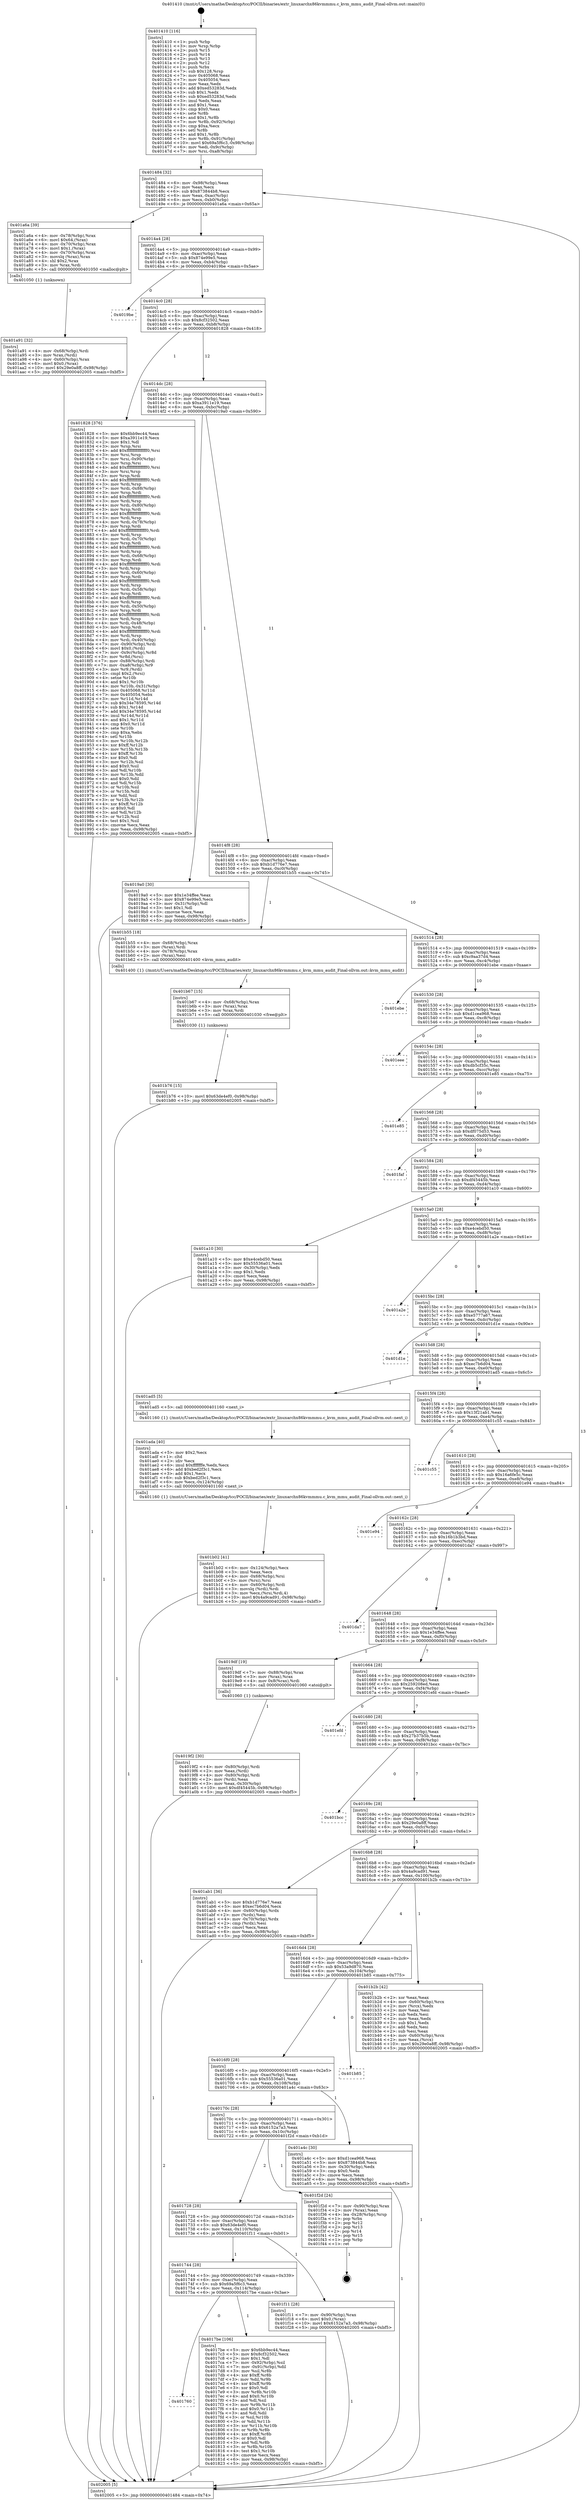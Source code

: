 digraph "0x401410" {
  label = "0x401410 (/mnt/c/Users/mathe/Desktop/tcc/POCII/binaries/extr_linuxarchx86kvmmmu.c_kvm_mmu_audit_Final-ollvm.out::main(0))"
  labelloc = "t"
  node[shape=record]

  Entry [label="",width=0.3,height=0.3,shape=circle,fillcolor=black,style=filled]
  "0x401484" [label="{
     0x401484 [32]\l
     | [instrs]\l
     &nbsp;&nbsp;0x401484 \<+6\>: mov -0x98(%rbp),%eax\l
     &nbsp;&nbsp;0x40148a \<+2\>: mov %eax,%ecx\l
     &nbsp;&nbsp;0x40148c \<+6\>: sub $0x873844b8,%ecx\l
     &nbsp;&nbsp;0x401492 \<+6\>: mov %eax,-0xac(%rbp)\l
     &nbsp;&nbsp;0x401498 \<+6\>: mov %ecx,-0xb0(%rbp)\l
     &nbsp;&nbsp;0x40149e \<+6\>: je 0000000000401a6a \<main+0x65a\>\l
  }"]
  "0x401a6a" [label="{
     0x401a6a [39]\l
     | [instrs]\l
     &nbsp;&nbsp;0x401a6a \<+4\>: mov -0x78(%rbp),%rax\l
     &nbsp;&nbsp;0x401a6e \<+6\>: movl $0x64,(%rax)\l
     &nbsp;&nbsp;0x401a74 \<+4\>: mov -0x70(%rbp),%rax\l
     &nbsp;&nbsp;0x401a78 \<+6\>: movl $0x1,(%rax)\l
     &nbsp;&nbsp;0x401a7e \<+4\>: mov -0x70(%rbp),%rax\l
     &nbsp;&nbsp;0x401a82 \<+3\>: movslq (%rax),%rax\l
     &nbsp;&nbsp;0x401a85 \<+4\>: shl $0x2,%rax\l
     &nbsp;&nbsp;0x401a89 \<+3\>: mov %rax,%rdi\l
     &nbsp;&nbsp;0x401a8c \<+5\>: call 0000000000401050 \<malloc@plt\>\l
     | [calls]\l
     &nbsp;&nbsp;0x401050 \{1\} (unknown)\l
  }"]
  "0x4014a4" [label="{
     0x4014a4 [28]\l
     | [instrs]\l
     &nbsp;&nbsp;0x4014a4 \<+5\>: jmp 00000000004014a9 \<main+0x99\>\l
     &nbsp;&nbsp;0x4014a9 \<+6\>: mov -0xac(%rbp),%eax\l
     &nbsp;&nbsp;0x4014af \<+5\>: sub $0x874e99e5,%eax\l
     &nbsp;&nbsp;0x4014b4 \<+6\>: mov %eax,-0xb4(%rbp)\l
     &nbsp;&nbsp;0x4014ba \<+6\>: je 00000000004019be \<main+0x5ae\>\l
  }"]
  Exit [label="",width=0.3,height=0.3,shape=circle,fillcolor=black,style=filled,peripheries=2]
  "0x4019be" [label="{
     0x4019be\l
  }", style=dashed]
  "0x4014c0" [label="{
     0x4014c0 [28]\l
     | [instrs]\l
     &nbsp;&nbsp;0x4014c0 \<+5\>: jmp 00000000004014c5 \<main+0xb5\>\l
     &nbsp;&nbsp;0x4014c5 \<+6\>: mov -0xac(%rbp),%eax\l
     &nbsp;&nbsp;0x4014cb \<+5\>: sub $0x8cf32502,%eax\l
     &nbsp;&nbsp;0x4014d0 \<+6\>: mov %eax,-0xb8(%rbp)\l
     &nbsp;&nbsp;0x4014d6 \<+6\>: je 0000000000401828 \<main+0x418\>\l
  }"]
  "0x401b76" [label="{
     0x401b76 [15]\l
     | [instrs]\l
     &nbsp;&nbsp;0x401b76 \<+10\>: movl $0x63de4ef0,-0x98(%rbp)\l
     &nbsp;&nbsp;0x401b80 \<+5\>: jmp 0000000000402005 \<main+0xbf5\>\l
  }"]
  "0x401828" [label="{
     0x401828 [376]\l
     | [instrs]\l
     &nbsp;&nbsp;0x401828 \<+5\>: mov $0x6bb9ec44,%eax\l
     &nbsp;&nbsp;0x40182d \<+5\>: mov $0xa3911e19,%ecx\l
     &nbsp;&nbsp;0x401832 \<+2\>: mov $0x1,%dl\l
     &nbsp;&nbsp;0x401834 \<+3\>: mov %rsp,%rsi\l
     &nbsp;&nbsp;0x401837 \<+4\>: add $0xfffffffffffffff0,%rsi\l
     &nbsp;&nbsp;0x40183b \<+3\>: mov %rsi,%rsp\l
     &nbsp;&nbsp;0x40183e \<+7\>: mov %rsi,-0x90(%rbp)\l
     &nbsp;&nbsp;0x401845 \<+3\>: mov %rsp,%rsi\l
     &nbsp;&nbsp;0x401848 \<+4\>: add $0xfffffffffffffff0,%rsi\l
     &nbsp;&nbsp;0x40184c \<+3\>: mov %rsi,%rsp\l
     &nbsp;&nbsp;0x40184f \<+3\>: mov %rsp,%rdi\l
     &nbsp;&nbsp;0x401852 \<+4\>: add $0xfffffffffffffff0,%rdi\l
     &nbsp;&nbsp;0x401856 \<+3\>: mov %rdi,%rsp\l
     &nbsp;&nbsp;0x401859 \<+7\>: mov %rdi,-0x88(%rbp)\l
     &nbsp;&nbsp;0x401860 \<+3\>: mov %rsp,%rdi\l
     &nbsp;&nbsp;0x401863 \<+4\>: add $0xfffffffffffffff0,%rdi\l
     &nbsp;&nbsp;0x401867 \<+3\>: mov %rdi,%rsp\l
     &nbsp;&nbsp;0x40186a \<+4\>: mov %rdi,-0x80(%rbp)\l
     &nbsp;&nbsp;0x40186e \<+3\>: mov %rsp,%rdi\l
     &nbsp;&nbsp;0x401871 \<+4\>: add $0xfffffffffffffff0,%rdi\l
     &nbsp;&nbsp;0x401875 \<+3\>: mov %rdi,%rsp\l
     &nbsp;&nbsp;0x401878 \<+4\>: mov %rdi,-0x78(%rbp)\l
     &nbsp;&nbsp;0x40187c \<+3\>: mov %rsp,%rdi\l
     &nbsp;&nbsp;0x40187f \<+4\>: add $0xfffffffffffffff0,%rdi\l
     &nbsp;&nbsp;0x401883 \<+3\>: mov %rdi,%rsp\l
     &nbsp;&nbsp;0x401886 \<+4\>: mov %rdi,-0x70(%rbp)\l
     &nbsp;&nbsp;0x40188a \<+3\>: mov %rsp,%rdi\l
     &nbsp;&nbsp;0x40188d \<+4\>: add $0xfffffffffffffff0,%rdi\l
     &nbsp;&nbsp;0x401891 \<+3\>: mov %rdi,%rsp\l
     &nbsp;&nbsp;0x401894 \<+4\>: mov %rdi,-0x68(%rbp)\l
     &nbsp;&nbsp;0x401898 \<+3\>: mov %rsp,%rdi\l
     &nbsp;&nbsp;0x40189b \<+4\>: add $0xfffffffffffffff0,%rdi\l
     &nbsp;&nbsp;0x40189f \<+3\>: mov %rdi,%rsp\l
     &nbsp;&nbsp;0x4018a2 \<+4\>: mov %rdi,-0x60(%rbp)\l
     &nbsp;&nbsp;0x4018a6 \<+3\>: mov %rsp,%rdi\l
     &nbsp;&nbsp;0x4018a9 \<+4\>: add $0xfffffffffffffff0,%rdi\l
     &nbsp;&nbsp;0x4018ad \<+3\>: mov %rdi,%rsp\l
     &nbsp;&nbsp;0x4018b0 \<+4\>: mov %rdi,-0x58(%rbp)\l
     &nbsp;&nbsp;0x4018b4 \<+3\>: mov %rsp,%rdi\l
     &nbsp;&nbsp;0x4018b7 \<+4\>: add $0xfffffffffffffff0,%rdi\l
     &nbsp;&nbsp;0x4018bb \<+3\>: mov %rdi,%rsp\l
     &nbsp;&nbsp;0x4018be \<+4\>: mov %rdi,-0x50(%rbp)\l
     &nbsp;&nbsp;0x4018c2 \<+3\>: mov %rsp,%rdi\l
     &nbsp;&nbsp;0x4018c5 \<+4\>: add $0xfffffffffffffff0,%rdi\l
     &nbsp;&nbsp;0x4018c9 \<+3\>: mov %rdi,%rsp\l
     &nbsp;&nbsp;0x4018cc \<+4\>: mov %rdi,-0x48(%rbp)\l
     &nbsp;&nbsp;0x4018d0 \<+3\>: mov %rsp,%rdi\l
     &nbsp;&nbsp;0x4018d3 \<+4\>: add $0xfffffffffffffff0,%rdi\l
     &nbsp;&nbsp;0x4018d7 \<+3\>: mov %rdi,%rsp\l
     &nbsp;&nbsp;0x4018da \<+4\>: mov %rdi,-0x40(%rbp)\l
     &nbsp;&nbsp;0x4018de \<+7\>: mov -0x90(%rbp),%rdi\l
     &nbsp;&nbsp;0x4018e5 \<+6\>: movl $0x0,(%rdi)\l
     &nbsp;&nbsp;0x4018eb \<+7\>: mov -0x9c(%rbp),%r8d\l
     &nbsp;&nbsp;0x4018f2 \<+3\>: mov %r8d,(%rsi)\l
     &nbsp;&nbsp;0x4018f5 \<+7\>: mov -0x88(%rbp),%rdi\l
     &nbsp;&nbsp;0x4018fc \<+7\>: mov -0xa8(%rbp),%r9\l
     &nbsp;&nbsp;0x401903 \<+3\>: mov %r9,(%rdi)\l
     &nbsp;&nbsp;0x401906 \<+3\>: cmpl $0x2,(%rsi)\l
     &nbsp;&nbsp;0x401909 \<+4\>: setne %r10b\l
     &nbsp;&nbsp;0x40190d \<+4\>: and $0x1,%r10b\l
     &nbsp;&nbsp;0x401911 \<+4\>: mov %r10b,-0x31(%rbp)\l
     &nbsp;&nbsp;0x401915 \<+8\>: mov 0x405068,%r11d\l
     &nbsp;&nbsp;0x40191d \<+7\>: mov 0x405054,%ebx\l
     &nbsp;&nbsp;0x401924 \<+3\>: mov %r11d,%r14d\l
     &nbsp;&nbsp;0x401927 \<+7\>: sub $0x34e78595,%r14d\l
     &nbsp;&nbsp;0x40192e \<+4\>: sub $0x1,%r14d\l
     &nbsp;&nbsp;0x401932 \<+7\>: add $0x34e78595,%r14d\l
     &nbsp;&nbsp;0x401939 \<+4\>: imul %r14d,%r11d\l
     &nbsp;&nbsp;0x40193d \<+4\>: and $0x1,%r11d\l
     &nbsp;&nbsp;0x401941 \<+4\>: cmp $0x0,%r11d\l
     &nbsp;&nbsp;0x401945 \<+4\>: sete %r10b\l
     &nbsp;&nbsp;0x401949 \<+3\>: cmp $0xa,%ebx\l
     &nbsp;&nbsp;0x40194c \<+4\>: setl %r15b\l
     &nbsp;&nbsp;0x401950 \<+3\>: mov %r10b,%r12b\l
     &nbsp;&nbsp;0x401953 \<+4\>: xor $0xff,%r12b\l
     &nbsp;&nbsp;0x401957 \<+3\>: mov %r15b,%r13b\l
     &nbsp;&nbsp;0x40195a \<+4\>: xor $0xff,%r13b\l
     &nbsp;&nbsp;0x40195e \<+3\>: xor $0x0,%dl\l
     &nbsp;&nbsp;0x401961 \<+3\>: mov %r12b,%sil\l
     &nbsp;&nbsp;0x401964 \<+4\>: and $0x0,%sil\l
     &nbsp;&nbsp;0x401968 \<+3\>: and %dl,%r10b\l
     &nbsp;&nbsp;0x40196b \<+3\>: mov %r13b,%dil\l
     &nbsp;&nbsp;0x40196e \<+4\>: and $0x0,%dil\l
     &nbsp;&nbsp;0x401972 \<+3\>: and %dl,%r15b\l
     &nbsp;&nbsp;0x401975 \<+3\>: or %r10b,%sil\l
     &nbsp;&nbsp;0x401978 \<+3\>: or %r15b,%dil\l
     &nbsp;&nbsp;0x40197b \<+3\>: xor %dil,%sil\l
     &nbsp;&nbsp;0x40197e \<+3\>: or %r13b,%r12b\l
     &nbsp;&nbsp;0x401981 \<+4\>: xor $0xff,%r12b\l
     &nbsp;&nbsp;0x401985 \<+3\>: or $0x0,%dl\l
     &nbsp;&nbsp;0x401988 \<+3\>: and %dl,%r12b\l
     &nbsp;&nbsp;0x40198b \<+3\>: or %r12b,%sil\l
     &nbsp;&nbsp;0x40198e \<+4\>: test $0x1,%sil\l
     &nbsp;&nbsp;0x401992 \<+3\>: cmovne %ecx,%eax\l
     &nbsp;&nbsp;0x401995 \<+6\>: mov %eax,-0x98(%rbp)\l
     &nbsp;&nbsp;0x40199b \<+5\>: jmp 0000000000402005 \<main+0xbf5\>\l
  }"]
  "0x4014dc" [label="{
     0x4014dc [28]\l
     | [instrs]\l
     &nbsp;&nbsp;0x4014dc \<+5\>: jmp 00000000004014e1 \<main+0xd1\>\l
     &nbsp;&nbsp;0x4014e1 \<+6\>: mov -0xac(%rbp),%eax\l
     &nbsp;&nbsp;0x4014e7 \<+5\>: sub $0xa3911e19,%eax\l
     &nbsp;&nbsp;0x4014ec \<+6\>: mov %eax,-0xbc(%rbp)\l
     &nbsp;&nbsp;0x4014f2 \<+6\>: je 00000000004019a0 \<main+0x590\>\l
  }"]
  "0x401b67" [label="{
     0x401b67 [15]\l
     | [instrs]\l
     &nbsp;&nbsp;0x401b67 \<+4\>: mov -0x68(%rbp),%rax\l
     &nbsp;&nbsp;0x401b6b \<+3\>: mov (%rax),%rax\l
     &nbsp;&nbsp;0x401b6e \<+3\>: mov %rax,%rdi\l
     &nbsp;&nbsp;0x401b71 \<+5\>: call 0000000000401030 \<free@plt\>\l
     | [calls]\l
     &nbsp;&nbsp;0x401030 \{1\} (unknown)\l
  }"]
  "0x4019a0" [label="{
     0x4019a0 [30]\l
     | [instrs]\l
     &nbsp;&nbsp;0x4019a0 \<+5\>: mov $0x1e34ffee,%eax\l
     &nbsp;&nbsp;0x4019a5 \<+5\>: mov $0x874e99e5,%ecx\l
     &nbsp;&nbsp;0x4019aa \<+3\>: mov -0x31(%rbp),%dl\l
     &nbsp;&nbsp;0x4019ad \<+3\>: test $0x1,%dl\l
     &nbsp;&nbsp;0x4019b0 \<+3\>: cmovne %ecx,%eax\l
     &nbsp;&nbsp;0x4019b3 \<+6\>: mov %eax,-0x98(%rbp)\l
     &nbsp;&nbsp;0x4019b9 \<+5\>: jmp 0000000000402005 \<main+0xbf5\>\l
  }"]
  "0x4014f8" [label="{
     0x4014f8 [28]\l
     | [instrs]\l
     &nbsp;&nbsp;0x4014f8 \<+5\>: jmp 00000000004014fd \<main+0xed\>\l
     &nbsp;&nbsp;0x4014fd \<+6\>: mov -0xac(%rbp),%eax\l
     &nbsp;&nbsp;0x401503 \<+5\>: sub $0xb1d776e7,%eax\l
     &nbsp;&nbsp;0x401508 \<+6\>: mov %eax,-0xc0(%rbp)\l
     &nbsp;&nbsp;0x40150e \<+6\>: je 0000000000401b55 \<main+0x745\>\l
  }"]
  "0x401b02" [label="{
     0x401b02 [41]\l
     | [instrs]\l
     &nbsp;&nbsp;0x401b02 \<+6\>: mov -0x124(%rbp),%ecx\l
     &nbsp;&nbsp;0x401b08 \<+3\>: imul %eax,%ecx\l
     &nbsp;&nbsp;0x401b0b \<+4\>: mov -0x68(%rbp),%rsi\l
     &nbsp;&nbsp;0x401b0f \<+3\>: mov (%rsi),%rsi\l
     &nbsp;&nbsp;0x401b12 \<+4\>: mov -0x60(%rbp),%rdi\l
     &nbsp;&nbsp;0x401b16 \<+3\>: movslq (%rdi),%rdi\l
     &nbsp;&nbsp;0x401b19 \<+3\>: mov %ecx,(%rsi,%rdi,4)\l
     &nbsp;&nbsp;0x401b1c \<+10\>: movl $0x4a9cad91,-0x98(%rbp)\l
     &nbsp;&nbsp;0x401b26 \<+5\>: jmp 0000000000402005 \<main+0xbf5\>\l
  }"]
  "0x401b55" [label="{
     0x401b55 [18]\l
     | [instrs]\l
     &nbsp;&nbsp;0x401b55 \<+4\>: mov -0x68(%rbp),%rax\l
     &nbsp;&nbsp;0x401b59 \<+3\>: mov (%rax),%rdi\l
     &nbsp;&nbsp;0x401b5c \<+4\>: mov -0x78(%rbp),%rax\l
     &nbsp;&nbsp;0x401b60 \<+2\>: mov (%rax),%esi\l
     &nbsp;&nbsp;0x401b62 \<+5\>: call 0000000000401400 \<kvm_mmu_audit\>\l
     | [calls]\l
     &nbsp;&nbsp;0x401400 \{1\} (/mnt/c/Users/mathe/Desktop/tcc/POCII/binaries/extr_linuxarchx86kvmmmu.c_kvm_mmu_audit_Final-ollvm.out::kvm_mmu_audit)\l
  }"]
  "0x401514" [label="{
     0x401514 [28]\l
     | [instrs]\l
     &nbsp;&nbsp;0x401514 \<+5\>: jmp 0000000000401519 \<main+0x109\>\l
     &nbsp;&nbsp;0x401519 \<+6\>: mov -0xac(%rbp),%eax\l
     &nbsp;&nbsp;0x40151f \<+5\>: sub $0xc9aa37d4,%eax\l
     &nbsp;&nbsp;0x401524 \<+6\>: mov %eax,-0xc4(%rbp)\l
     &nbsp;&nbsp;0x40152a \<+6\>: je 0000000000401ebe \<main+0xaae\>\l
  }"]
  "0x401ada" [label="{
     0x401ada [40]\l
     | [instrs]\l
     &nbsp;&nbsp;0x401ada \<+5\>: mov $0x2,%ecx\l
     &nbsp;&nbsp;0x401adf \<+1\>: cltd\l
     &nbsp;&nbsp;0x401ae0 \<+2\>: idiv %ecx\l
     &nbsp;&nbsp;0x401ae2 \<+6\>: imul $0xfffffffe,%edx,%ecx\l
     &nbsp;&nbsp;0x401ae8 \<+6\>: add $0xbed2f3c1,%ecx\l
     &nbsp;&nbsp;0x401aee \<+3\>: add $0x1,%ecx\l
     &nbsp;&nbsp;0x401af1 \<+6\>: sub $0xbed2f3c1,%ecx\l
     &nbsp;&nbsp;0x401af7 \<+6\>: mov %ecx,-0x124(%rbp)\l
     &nbsp;&nbsp;0x401afd \<+5\>: call 0000000000401160 \<next_i\>\l
     | [calls]\l
     &nbsp;&nbsp;0x401160 \{1\} (/mnt/c/Users/mathe/Desktop/tcc/POCII/binaries/extr_linuxarchx86kvmmmu.c_kvm_mmu_audit_Final-ollvm.out::next_i)\l
  }"]
  "0x401ebe" [label="{
     0x401ebe\l
  }", style=dashed]
  "0x401530" [label="{
     0x401530 [28]\l
     | [instrs]\l
     &nbsp;&nbsp;0x401530 \<+5\>: jmp 0000000000401535 \<main+0x125\>\l
     &nbsp;&nbsp;0x401535 \<+6\>: mov -0xac(%rbp),%eax\l
     &nbsp;&nbsp;0x40153b \<+5\>: sub $0xd1cea968,%eax\l
     &nbsp;&nbsp;0x401540 \<+6\>: mov %eax,-0xc8(%rbp)\l
     &nbsp;&nbsp;0x401546 \<+6\>: je 0000000000401eee \<main+0xade\>\l
  }"]
  "0x401a91" [label="{
     0x401a91 [32]\l
     | [instrs]\l
     &nbsp;&nbsp;0x401a91 \<+4\>: mov -0x68(%rbp),%rdi\l
     &nbsp;&nbsp;0x401a95 \<+3\>: mov %rax,(%rdi)\l
     &nbsp;&nbsp;0x401a98 \<+4\>: mov -0x60(%rbp),%rax\l
     &nbsp;&nbsp;0x401a9c \<+6\>: movl $0x0,(%rax)\l
     &nbsp;&nbsp;0x401aa2 \<+10\>: movl $0x29e0a8ff,-0x98(%rbp)\l
     &nbsp;&nbsp;0x401aac \<+5\>: jmp 0000000000402005 \<main+0xbf5\>\l
  }"]
  "0x401eee" [label="{
     0x401eee\l
  }", style=dashed]
  "0x40154c" [label="{
     0x40154c [28]\l
     | [instrs]\l
     &nbsp;&nbsp;0x40154c \<+5\>: jmp 0000000000401551 \<main+0x141\>\l
     &nbsp;&nbsp;0x401551 \<+6\>: mov -0xac(%rbp),%eax\l
     &nbsp;&nbsp;0x401557 \<+5\>: sub $0xdb5cf35c,%eax\l
     &nbsp;&nbsp;0x40155c \<+6\>: mov %eax,-0xcc(%rbp)\l
     &nbsp;&nbsp;0x401562 \<+6\>: je 0000000000401e85 \<main+0xa75\>\l
  }"]
  "0x4019f2" [label="{
     0x4019f2 [30]\l
     | [instrs]\l
     &nbsp;&nbsp;0x4019f2 \<+4\>: mov -0x80(%rbp),%rdi\l
     &nbsp;&nbsp;0x4019f6 \<+2\>: mov %eax,(%rdi)\l
     &nbsp;&nbsp;0x4019f8 \<+4\>: mov -0x80(%rbp),%rdi\l
     &nbsp;&nbsp;0x4019fc \<+2\>: mov (%rdi),%eax\l
     &nbsp;&nbsp;0x4019fe \<+3\>: mov %eax,-0x30(%rbp)\l
     &nbsp;&nbsp;0x401a01 \<+10\>: movl $0xdf45445b,-0x98(%rbp)\l
     &nbsp;&nbsp;0x401a0b \<+5\>: jmp 0000000000402005 \<main+0xbf5\>\l
  }"]
  "0x401e85" [label="{
     0x401e85\l
  }", style=dashed]
  "0x401568" [label="{
     0x401568 [28]\l
     | [instrs]\l
     &nbsp;&nbsp;0x401568 \<+5\>: jmp 000000000040156d \<main+0x15d\>\l
     &nbsp;&nbsp;0x40156d \<+6\>: mov -0xac(%rbp),%eax\l
     &nbsp;&nbsp;0x401573 \<+5\>: sub $0xdf075d53,%eax\l
     &nbsp;&nbsp;0x401578 \<+6\>: mov %eax,-0xd0(%rbp)\l
     &nbsp;&nbsp;0x40157e \<+6\>: je 0000000000401faf \<main+0xb9f\>\l
  }"]
  "0x401410" [label="{
     0x401410 [116]\l
     | [instrs]\l
     &nbsp;&nbsp;0x401410 \<+1\>: push %rbp\l
     &nbsp;&nbsp;0x401411 \<+3\>: mov %rsp,%rbp\l
     &nbsp;&nbsp;0x401414 \<+2\>: push %r15\l
     &nbsp;&nbsp;0x401416 \<+2\>: push %r14\l
     &nbsp;&nbsp;0x401418 \<+2\>: push %r13\l
     &nbsp;&nbsp;0x40141a \<+2\>: push %r12\l
     &nbsp;&nbsp;0x40141c \<+1\>: push %rbx\l
     &nbsp;&nbsp;0x40141d \<+7\>: sub $0x128,%rsp\l
     &nbsp;&nbsp;0x401424 \<+7\>: mov 0x405068,%eax\l
     &nbsp;&nbsp;0x40142b \<+7\>: mov 0x405054,%ecx\l
     &nbsp;&nbsp;0x401432 \<+2\>: mov %eax,%edx\l
     &nbsp;&nbsp;0x401434 \<+6\>: add $0xed53283d,%edx\l
     &nbsp;&nbsp;0x40143a \<+3\>: sub $0x1,%edx\l
     &nbsp;&nbsp;0x40143d \<+6\>: sub $0xed53283d,%edx\l
     &nbsp;&nbsp;0x401443 \<+3\>: imul %edx,%eax\l
     &nbsp;&nbsp;0x401446 \<+3\>: and $0x1,%eax\l
     &nbsp;&nbsp;0x401449 \<+3\>: cmp $0x0,%eax\l
     &nbsp;&nbsp;0x40144c \<+4\>: sete %r8b\l
     &nbsp;&nbsp;0x401450 \<+4\>: and $0x1,%r8b\l
     &nbsp;&nbsp;0x401454 \<+7\>: mov %r8b,-0x92(%rbp)\l
     &nbsp;&nbsp;0x40145b \<+3\>: cmp $0xa,%ecx\l
     &nbsp;&nbsp;0x40145e \<+4\>: setl %r8b\l
     &nbsp;&nbsp;0x401462 \<+4\>: and $0x1,%r8b\l
     &nbsp;&nbsp;0x401466 \<+7\>: mov %r8b,-0x91(%rbp)\l
     &nbsp;&nbsp;0x40146d \<+10\>: movl $0x69a5f6c3,-0x98(%rbp)\l
     &nbsp;&nbsp;0x401477 \<+6\>: mov %edi,-0x9c(%rbp)\l
     &nbsp;&nbsp;0x40147d \<+7\>: mov %rsi,-0xa8(%rbp)\l
  }"]
  "0x401faf" [label="{
     0x401faf\l
  }", style=dashed]
  "0x401584" [label="{
     0x401584 [28]\l
     | [instrs]\l
     &nbsp;&nbsp;0x401584 \<+5\>: jmp 0000000000401589 \<main+0x179\>\l
     &nbsp;&nbsp;0x401589 \<+6\>: mov -0xac(%rbp),%eax\l
     &nbsp;&nbsp;0x40158f \<+5\>: sub $0xdf45445b,%eax\l
     &nbsp;&nbsp;0x401594 \<+6\>: mov %eax,-0xd4(%rbp)\l
     &nbsp;&nbsp;0x40159a \<+6\>: je 0000000000401a10 \<main+0x600\>\l
  }"]
  "0x402005" [label="{
     0x402005 [5]\l
     | [instrs]\l
     &nbsp;&nbsp;0x402005 \<+5\>: jmp 0000000000401484 \<main+0x74\>\l
  }"]
  "0x401a10" [label="{
     0x401a10 [30]\l
     | [instrs]\l
     &nbsp;&nbsp;0x401a10 \<+5\>: mov $0xe4cebd50,%eax\l
     &nbsp;&nbsp;0x401a15 \<+5\>: mov $0x55536a01,%ecx\l
     &nbsp;&nbsp;0x401a1a \<+3\>: mov -0x30(%rbp),%edx\l
     &nbsp;&nbsp;0x401a1d \<+3\>: cmp $0x1,%edx\l
     &nbsp;&nbsp;0x401a20 \<+3\>: cmovl %ecx,%eax\l
     &nbsp;&nbsp;0x401a23 \<+6\>: mov %eax,-0x98(%rbp)\l
     &nbsp;&nbsp;0x401a29 \<+5\>: jmp 0000000000402005 \<main+0xbf5\>\l
  }"]
  "0x4015a0" [label="{
     0x4015a0 [28]\l
     | [instrs]\l
     &nbsp;&nbsp;0x4015a0 \<+5\>: jmp 00000000004015a5 \<main+0x195\>\l
     &nbsp;&nbsp;0x4015a5 \<+6\>: mov -0xac(%rbp),%eax\l
     &nbsp;&nbsp;0x4015ab \<+5\>: sub $0xe4cebd50,%eax\l
     &nbsp;&nbsp;0x4015b0 \<+6\>: mov %eax,-0xd8(%rbp)\l
     &nbsp;&nbsp;0x4015b6 \<+6\>: je 0000000000401a2e \<main+0x61e\>\l
  }"]
  "0x401760" [label="{
     0x401760\l
  }", style=dashed]
  "0x401a2e" [label="{
     0x401a2e\l
  }", style=dashed]
  "0x4015bc" [label="{
     0x4015bc [28]\l
     | [instrs]\l
     &nbsp;&nbsp;0x4015bc \<+5\>: jmp 00000000004015c1 \<main+0x1b1\>\l
     &nbsp;&nbsp;0x4015c1 \<+6\>: mov -0xac(%rbp),%eax\l
     &nbsp;&nbsp;0x4015c7 \<+5\>: sub $0xe5777a67,%eax\l
     &nbsp;&nbsp;0x4015cc \<+6\>: mov %eax,-0xdc(%rbp)\l
     &nbsp;&nbsp;0x4015d2 \<+6\>: je 0000000000401d1e \<main+0x90e\>\l
  }"]
  "0x4017be" [label="{
     0x4017be [106]\l
     | [instrs]\l
     &nbsp;&nbsp;0x4017be \<+5\>: mov $0x6bb9ec44,%eax\l
     &nbsp;&nbsp;0x4017c3 \<+5\>: mov $0x8cf32502,%ecx\l
     &nbsp;&nbsp;0x4017c8 \<+2\>: mov $0x1,%dl\l
     &nbsp;&nbsp;0x4017ca \<+7\>: mov -0x92(%rbp),%sil\l
     &nbsp;&nbsp;0x4017d1 \<+7\>: mov -0x91(%rbp),%dil\l
     &nbsp;&nbsp;0x4017d8 \<+3\>: mov %sil,%r8b\l
     &nbsp;&nbsp;0x4017db \<+4\>: xor $0xff,%r8b\l
     &nbsp;&nbsp;0x4017df \<+3\>: mov %dil,%r9b\l
     &nbsp;&nbsp;0x4017e2 \<+4\>: xor $0xff,%r9b\l
     &nbsp;&nbsp;0x4017e6 \<+3\>: xor $0x0,%dl\l
     &nbsp;&nbsp;0x4017e9 \<+3\>: mov %r8b,%r10b\l
     &nbsp;&nbsp;0x4017ec \<+4\>: and $0x0,%r10b\l
     &nbsp;&nbsp;0x4017f0 \<+3\>: and %dl,%sil\l
     &nbsp;&nbsp;0x4017f3 \<+3\>: mov %r9b,%r11b\l
     &nbsp;&nbsp;0x4017f6 \<+4\>: and $0x0,%r11b\l
     &nbsp;&nbsp;0x4017fa \<+3\>: and %dl,%dil\l
     &nbsp;&nbsp;0x4017fd \<+3\>: or %sil,%r10b\l
     &nbsp;&nbsp;0x401800 \<+3\>: or %dil,%r11b\l
     &nbsp;&nbsp;0x401803 \<+3\>: xor %r11b,%r10b\l
     &nbsp;&nbsp;0x401806 \<+3\>: or %r9b,%r8b\l
     &nbsp;&nbsp;0x401809 \<+4\>: xor $0xff,%r8b\l
     &nbsp;&nbsp;0x40180d \<+3\>: or $0x0,%dl\l
     &nbsp;&nbsp;0x401810 \<+3\>: and %dl,%r8b\l
     &nbsp;&nbsp;0x401813 \<+3\>: or %r8b,%r10b\l
     &nbsp;&nbsp;0x401816 \<+4\>: test $0x1,%r10b\l
     &nbsp;&nbsp;0x40181a \<+3\>: cmovne %ecx,%eax\l
     &nbsp;&nbsp;0x40181d \<+6\>: mov %eax,-0x98(%rbp)\l
     &nbsp;&nbsp;0x401823 \<+5\>: jmp 0000000000402005 \<main+0xbf5\>\l
  }"]
  "0x401d1e" [label="{
     0x401d1e\l
  }", style=dashed]
  "0x4015d8" [label="{
     0x4015d8 [28]\l
     | [instrs]\l
     &nbsp;&nbsp;0x4015d8 \<+5\>: jmp 00000000004015dd \<main+0x1cd\>\l
     &nbsp;&nbsp;0x4015dd \<+6\>: mov -0xac(%rbp),%eax\l
     &nbsp;&nbsp;0x4015e3 \<+5\>: sub $0xec7b6d04,%eax\l
     &nbsp;&nbsp;0x4015e8 \<+6\>: mov %eax,-0xe0(%rbp)\l
     &nbsp;&nbsp;0x4015ee \<+6\>: je 0000000000401ad5 \<main+0x6c5\>\l
  }"]
  "0x401744" [label="{
     0x401744 [28]\l
     | [instrs]\l
     &nbsp;&nbsp;0x401744 \<+5\>: jmp 0000000000401749 \<main+0x339\>\l
     &nbsp;&nbsp;0x401749 \<+6\>: mov -0xac(%rbp),%eax\l
     &nbsp;&nbsp;0x40174f \<+5\>: sub $0x69a5f6c3,%eax\l
     &nbsp;&nbsp;0x401754 \<+6\>: mov %eax,-0x114(%rbp)\l
     &nbsp;&nbsp;0x40175a \<+6\>: je 00000000004017be \<main+0x3ae\>\l
  }"]
  "0x401ad5" [label="{
     0x401ad5 [5]\l
     | [instrs]\l
     &nbsp;&nbsp;0x401ad5 \<+5\>: call 0000000000401160 \<next_i\>\l
     | [calls]\l
     &nbsp;&nbsp;0x401160 \{1\} (/mnt/c/Users/mathe/Desktop/tcc/POCII/binaries/extr_linuxarchx86kvmmmu.c_kvm_mmu_audit_Final-ollvm.out::next_i)\l
  }"]
  "0x4015f4" [label="{
     0x4015f4 [28]\l
     | [instrs]\l
     &nbsp;&nbsp;0x4015f4 \<+5\>: jmp 00000000004015f9 \<main+0x1e9\>\l
     &nbsp;&nbsp;0x4015f9 \<+6\>: mov -0xac(%rbp),%eax\l
     &nbsp;&nbsp;0x4015ff \<+5\>: sub $0x13f21ab1,%eax\l
     &nbsp;&nbsp;0x401604 \<+6\>: mov %eax,-0xe4(%rbp)\l
     &nbsp;&nbsp;0x40160a \<+6\>: je 0000000000401c55 \<main+0x845\>\l
  }"]
  "0x401f11" [label="{
     0x401f11 [28]\l
     | [instrs]\l
     &nbsp;&nbsp;0x401f11 \<+7\>: mov -0x90(%rbp),%rax\l
     &nbsp;&nbsp;0x401f18 \<+6\>: movl $0x0,(%rax)\l
     &nbsp;&nbsp;0x401f1e \<+10\>: movl $0x6152a7a3,-0x98(%rbp)\l
     &nbsp;&nbsp;0x401f28 \<+5\>: jmp 0000000000402005 \<main+0xbf5\>\l
  }"]
  "0x401c55" [label="{
     0x401c55\l
  }", style=dashed]
  "0x401610" [label="{
     0x401610 [28]\l
     | [instrs]\l
     &nbsp;&nbsp;0x401610 \<+5\>: jmp 0000000000401615 \<main+0x205\>\l
     &nbsp;&nbsp;0x401615 \<+6\>: mov -0xac(%rbp),%eax\l
     &nbsp;&nbsp;0x40161b \<+5\>: sub $0x16a6fe5c,%eax\l
     &nbsp;&nbsp;0x401620 \<+6\>: mov %eax,-0xe8(%rbp)\l
     &nbsp;&nbsp;0x401626 \<+6\>: je 0000000000401e94 \<main+0xa84\>\l
  }"]
  "0x401728" [label="{
     0x401728 [28]\l
     | [instrs]\l
     &nbsp;&nbsp;0x401728 \<+5\>: jmp 000000000040172d \<main+0x31d\>\l
     &nbsp;&nbsp;0x40172d \<+6\>: mov -0xac(%rbp),%eax\l
     &nbsp;&nbsp;0x401733 \<+5\>: sub $0x63de4ef0,%eax\l
     &nbsp;&nbsp;0x401738 \<+6\>: mov %eax,-0x110(%rbp)\l
     &nbsp;&nbsp;0x40173e \<+6\>: je 0000000000401f11 \<main+0xb01\>\l
  }"]
  "0x401e94" [label="{
     0x401e94\l
  }", style=dashed]
  "0x40162c" [label="{
     0x40162c [28]\l
     | [instrs]\l
     &nbsp;&nbsp;0x40162c \<+5\>: jmp 0000000000401631 \<main+0x221\>\l
     &nbsp;&nbsp;0x401631 \<+6\>: mov -0xac(%rbp),%eax\l
     &nbsp;&nbsp;0x401637 \<+5\>: sub $0x16b1b3bd,%eax\l
     &nbsp;&nbsp;0x40163c \<+6\>: mov %eax,-0xec(%rbp)\l
     &nbsp;&nbsp;0x401642 \<+6\>: je 0000000000401da7 \<main+0x997\>\l
  }"]
  "0x401f2d" [label="{
     0x401f2d [24]\l
     | [instrs]\l
     &nbsp;&nbsp;0x401f2d \<+7\>: mov -0x90(%rbp),%rax\l
     &nbsp;&nbsp;0x401f34 \<+2\>: mov (%rax),%eax\l
     &nbsp;&nbsp;0x401f36 \<+4\>: lea -0x28(%rbp),%rsp\l
     &nbsp;&nbsp;0x401f3a \<+1\>: pop %rbx\l
     &nbsp;&nbsp;0x401f3b \<+2\>: pop %r12\l
     &nbsp;&nbsp;0x401f3d \<+2\>: pop %r13\l
     &nbsp;&nbsp;0x401f3f \<+2\>: pop %r14\l
     &nbsp;&nbsp;0x401f41 \<+2\>: pop %r15\l
     &nbsp;&nbsp;0x401f43 \<+1\>: pop %rbp\l
     &nbsp;&nbsp;0x401f44 \<+1\>: ret\l
  }"]
  "0x401da7" [label="{
     0x401da7\l
  }", style=dashed]
  "0x401648" [label="{
     0x401648 [28]\l
     | [instrs]\l
     &nbsp;&nbsp;0x401648 \<+5\>: jmp 000000000040164d \<main+0x23d\>\l
     &nbsp;&nbsp;0x40164d \<+6\>: mov -0xac(%rbp),%eax\l
     &nbsp;&nbsp;0x401653 \<+5\>: sub $0x1e34ffee,%eax\l
     &nbsp;&nbsp;0x401658 \<+6\>: mov %eax,-0xf0(%rbp)\l
     &nbsp;&nbsp;0x40165e \<+6\>: je 00000000004019df \<main+0x5cf\>\l
  }"]
  "0x40170c" [label="{
     0x40170c [28]\l
     | [instrs]\l
     &nbsp;&nbsp;0x40170c \<+5\>: jmp 0000000000401711 \<main+0x301\>\l
     &nbsp;&nbsp;0x401711 \<+6\>: mov -0xac(%rbp),%eax\l
     &nbsp;&nbsp;0x401717 \<+5\>: sub $0x6152a7a3,%eax\l
     &nbsp;&nbsp;0x40171c \<+6\>: mov %eax,-0x10c(%rbp)\l
     &nbsp;&nbsp;0x401722 \<+6\>: je 0000000000401f2d \<main+0xb1d\>\l
  }"]
  "0x4019df" [label="{
     0x4019df [19]\l
     | [instrs]\l
     &nbsp;&nbsp;0x4019df \<+7\>: mov -0x88(%rbp),%rax\l
     &nbsp;&nbsp;0x4019e6 \<+3\>: mov (%rax),%rax\l
     &nbsp;&nbsp;0x4019e9 \<+4\>: mov 0x8(%rax),%rdi\l
     &nbsp;&nbsp;0x4019ed \<+5\>: call 0000000000401060 \<atoi@plt\>\l
     | [calls]\l
     &nbsp;&nbsp;0x401060 \{1\} (unknown)\l
  }"]
  "0x401664" [label="{
     0x401664 [28]\l
     | [instrs]\l
     &nbsp;&nbsp;0x401664 \<+5\>: jmp 0000000000401669 \<main+0x259\>\l
     &nbsp;&nbsp;0x401669 \<+6\>: mov -0xac(%rbp),%eax\l
     &nbsp;&nbsp;0x40166f \<+5\>: sub $0x259208ed,%eax\l
     &nbsp;&nbsp;0x401674 \<+6\>: mov %eax,-0xf4(%rbp)\l
     &nbsp;&nbsp;0x40167a \<+6\>: je 0000000000401efd \<main+0xaed\>\l
  }"]
  "0x401a4c" [label="{
     0x401a4c [30]\l
     | [instrs]\l
     &nbsp;&nbsp;0x401a4c \<+5\>: mov $0xd1cea968,%eax\l
     &nbsp;&nbsp;0x401a51 \<+5\>: mov $0x873844b8,%ecx\l
     &nbsp;&nbsp;0x401a56 \<+3\>: mov -0x30(%rbp),%edx\l
     &nbsp;&nbsp;0x401a59 \<+3\>: cmp $0x0,%edx\l
     &nbsp;&nbsp;0x401a5c \<+3\>: cmove %ecx,%eax\l
     &nbsp;&nbsp;0x401a5f \<+6\>: mov %eax,-0x98(%rbp)\l
     &nbsp;&nbsp;0x401a65 \<+5\>: jmp 0000000000402005 \<main+0xbf5\>\l
  }"]
  "0x401efd" [label="{
     0x401efd\l
  }", style=dashed]
  "0x401680" [label="{
     0x401680 [28]\l
     | [instrs]\l
     &nbsp;&nbsp;0x401680 \<+5\>: jmp 0000000000401685 \<main+0x275\>\l
     &nbsp;&nbsp;0x401685 \<+6\>: mov -0xac(%rbp),%eax\l
     &nbsp;&nbsp;0x40168b \<+5\>: sub $0x27b37b5b,%eax\l
     &nbsp;&nbsp;0x401690 \<+6\>: mov %eax,-0xf8(%rbp)\l
     &nbsp;&nbsp;0x401696 \<+6\>: je 0000000000401bcc \<main+0x7bc\>\l
  }"]
  "0x4016f0" [label="{
     0x4016f0 [28]\l
     | [instrs]\l
     &nbsp;&nbsp;0x4016f0 \<+5\>: jmp 00000000004016f5 \<main+0x2e5\>\l
     &nbsp;&nbsp;0x4016f5 \<+6\>: mov -0xac(%rbp),%eax\l
     &nbsp;&nbsp;0x4016fb \<+5\>: sub $0x55536a01,%eax\l
     &nbsp;&nbsp;0x401700 \<+6\>: mov %eax,-0x108(%rbp)\l
     &nbsp;&nbsp;0x401706 \<+6\>: je 0000000000401a4c \<main+0x63c\>\l
  }"]
  "0x401bcc" [label="{
     0x401bcc\l
  }", style=dashed]
  "0x40169c" [label="{
     0x40169c [28]\l
     | [instrs]\l
     &nbsp;&nbsp;0x40169c \<+5\>: jmp 00000000004016a1 \<main+0x291\>\l
     &nbsp;&nbsp;0x4016a1 \<+6\>: mov -0xac(%rbp),%eax\l
     &nbsp;&nbsp;0x4016a7 \<+5\>: sub $0x29e0a8ff,%eax\l
     &nbsp;&nbsp;0x4016ac \<+6\>: mov %eax,-0xfc(%rbp)\l
     &nbsp;&nbsp;0x4016b2 \<+6\>: je 0000000000401ab1 \<main+0x6a1\>\l
  }"]
  "0x401b85" [label="{
     0x401b85\l
  }", style=dashed]
  "0x401ab1" [label="{
     0x401ab1 [36]\l
     | [instrs]\l
     &nbsp;&nbsp;0x401ab1 \<+5\>: mov $0xb1d776e7,%eax\l
     &nbsp;&nbsp;0x401ab6 \<+5\>: mov $0xec7b6d04,%ecx\l
     &nbsp;&nbsp;0x401abb \<+4\>: mov -0x60(%rbp),%rdx\l
     &nbsp;&nbsp;0x401abf \<+2\>: mov (%rdx),%esi\l
     &nbsp;&nbsp;0x401ac1 \<+4\>: mov -0x70(%rbp),%rdx\l
     &nbsp;&nbsp;0x401ac5 \<+2\>: cmp (%rdx),%esi\l
     &nbsp;&nbsp;0x401ac7 \<+3\>: cmovl %ecx,%eax\l
     &nbsp;&nbsp;0x401aca \<+6\>: mov %eax,-0x98(%rbp)\l
     &nbsp;&nbsp;0x401ad0 \<+5\>: jmp 0000000000402005 \<main+0xbf5\>\l
  }"]
  "0x4016b8" [label="{
     0x4016b8 [28]\l
     | [instrs]\l
     &nbsp;&nbsp;0x4016b8 \<+5\>: jmp 00000000004016bd \<main+0x2ad\>\l
     &nbsp;&nbsp;0x4016bd \<+6\>: mov -0xac(%rbp),%eax\l
     &nbsp;&nbsp;0x4016c3 \<+5\>: sub $0x4a9cad91,%eax\l
     &nbsp;&nbsp;0x4016c8 \<+6\>: mov %eax,-0x100(%rbp)\l
     &nbsp;&nbsp;0x4016ce \<+6\>: je 0000000000401b2b \<main+0x71b\>\l
  }"]
  "0x4016d4" [label="{
     0x4016d4 [28]\l
     | [instrs]\l
     &nbsp;&nbsp;0x4016d4 \<+5\>: jmp 00000000004016d9 \<main+0x2c9\>\l
     &nbsp;&nbsp;0x4016d9 \<+6\>: mov -0xac(%rbp),%eax\l
     &nbsp;&nbsp;0x4016df \<+5\>: sub $0x53a9d870,%eax\l
     &nbsp;&nbsp;0x4016e4 \<+6\>: mov %eax,-0x104(%rbp)\l
     &nbsp;&nbsp;0x4016ea \<+6\>: je 0000000000401b85 \<main+0x775\>\l
  }"]
  "0x401b2b" [label="{
     0x401b2b [42]\l
     | [instrs]\l
     &nbsp;&nbsp;0x401b2b \<+2\>: xor %eax,%eax\l
     &nbsp;&nbsp;0x401b2d \<+4\>: mov -0x60(%rbp),%rcx\l
     &nbsp;&nbsp;0x401b31 \<+2\>: mov (%rcx),%edx\l
     &nbsp;&nbsp;0x401b33 \<+2\>: mov %eax,%esi\l
     &nbsp;&nbsp;0x401b35 \<+2\>: sub %edx,%esi\l
     &nbsp;&nbsp;0x401b37 \<+2\>: mov %eax,%edx\l
     &nbsp;&nbsp;0x401b39 \<+3\>: sub $0x1,%edx\l
     &nbsp;&nbsp;0x401b3c \<+2\>: add %edx,%esi\l
     &nbsp;&nbsp;0x401b3e \<+2\>: sub %esi,%eax\l
     &nbsp;&nbsp;0x401b40 \<+4\>: mov -0x60(%rbp),%rcx\l
     &nbsp;&nbsp;0x401b44 \<+2\>: mov %eax,(%rcx)\l
     &nbsp;&nbsp;0x401b46 \<+10\>: movl $0x29e0a8ff,-0x98(%rbp)\l
     &nbsp;&nbsp;0x401b50 \<+5\>: jmp 0000000000402005 \<main+0xbf5\>\l
  }"]
  Entry -> "0x401410" [label=" 1"]
  "0x401484" -> "0x401a6a" [label=" 1"]
  "0x401484" -> "0x4014a4" [label=" 13"]
  "0x401f2d" -> Exit [label=" 1"]
  "0x4014a4" -> "0x4019be" [label=" 0"]
  "0x4014a4" -> "0x4014c0" [label=" 13"]
  "0x401f11" -> "0x402005" [label=" 1"]
  "0x4014c0" -> "0x401828" [label=" 1"]
  "0x4014c0" -> "0x4014dc" [label=" 12"]
  "0x401b76" -> "0x402005" [label=" 1"]
  "0x4014dc" -> "0x4019a0" [label=" 1"]
  "0x4014dc" -> "0x4014f8" [label=" 11"]
  "0x401b67" -> "0x401b76" [label=" 1"]
  "0x4014f8" -> "0x401b55" [label=" 1"]
  "0x4014f8" -> "0x401514" [label=" 10"]
  "0x401b55" -> "0x401b67" [label=" 1"]
  "0x401514" -> "0x401ebe" [label=" 0"]
  "0x401514" -> "0x401530" [label=" 10"]
  "0x401b2b" -> "0x402005" [label=" 1"]
  "0x401530" -> "0x401eee" [label=" 0"]
  "0x401530" -> "0x40154c" [label=" 10"]
  "0x401b02" -> "0x402005" [label=" 1"]
  "0x40154c" -> "0x401e85" [label=" 0"]
  "0x40154c" -> "0x401568" [label=" 10"]
  "0x401ada" -> "0x401b02" [label=" 1"]
  "0x401568" -> "0x401faf" [label=" 0"]
  "0x401568" -> "0x401584" [label=" 10"]
  "0x401ab1" -> "0x402005" [label=" 2"]
  "0x401584" -> "0x401a10" [label=" 1"]
  "0x401584" -> "0x4015a0" [label=" 9"]
  "0x401a91" -> "0x402005" [label=" 1"]
  "0x4015a0" -> "0x401a2e" [label=" 0"]
  "0x4015a0" -> "0x4015bc" [label=" 9"]
  "0x401a6a" -> "0x401a91" [label=" 1"]
  "0x4015bc" -> "0x401d1e" [label=" 0"]
  "0x4015bc" -> "0x4015d8" [label=" 9"]
  "0x401a4c" -> "0x402005" [label=" 1"]
  "0x4015d8" -> "0x401ad5" [label=" 1"]
  "0x4015d8" -> "0x4015f4" [label=" 8"]
  "0x4019f2" -> "0x402005" [label=" 1"]
  "0x4015f4" -> "0x401c55" [label=" 0"]
  "0x4015f4" -> "0x401610" [label=" 8"]
  "0x4019df" -> "0x4019f2" [label=" 1"]
  "0x401610" -> "0x401e94" [label=" 0"]
  "0x401610" -> "0x40162c" [label=" 8"]
  "0x401828" -> "0x402005" [label=" 1"]
  "0x40162c" -> "0x401da7" [label=" 0"]
  "0x40162c" -> "0x401648" [label=" 8"]
  "0x401ad5" -> "0x401ada" [label=" 1"]
  "0x401648" -> "0x4019df" [label=" 1"]
  "0x401648" -> "0x401664" [label=" 7"]
  "0x401410" -> "0x401484" [label=" 1"]
  "0x401664" -> "0x401efd" [label=" 0"]
  "0x401664" -> "0x401680" [label=" 7"]
  "0x4017be" -> "0x402005" [label=" 1"]
  "0x401680" -> "0x401bcc" [label=" 0"]
  "0x401680" -> "0x40169c" [label=" 7"]
  "0x401744" -> "0x4017be" [label=" 1"]
  "0x40169c" -> "0x401ab1" [label=" 2"]
  "0x40169c" -> "0x4016b8" [label=" 5"]
  "0x401a10" -> "0x402005" [label=" 1"]
  "0x4016b8" -> "0x401b2b" [label=" 1"]
  "0x4016b8" -> "0x4016d4" [label=" 4"]
  "0x401728" -> "0x401744" [label=" 1"]
  "0x4016d4" -> "0x401b85" [label=" 0"]
  "0x4016d4" -> "0x4016f0" [label=" 4"]
  "0x401744" -> "0x401760" [label=" 0"]
  "0x4016f0" -> "0x401a4c" [label=" 1"]
  "0x4016f0" -> "0x40170c" [label=" 3"]
  "0x402005" -> "0x401484" [label=" 13"]
  "0x40170c" -> "0x401f2d" [label=" 1"]
  "0x40170c" -> "0x401728" [label=" 2"]
  "0x4019a0" -> "0x402005" [label=" 1"]
  "0x401728" -> "0x401f11" [label=" 1"]
}
